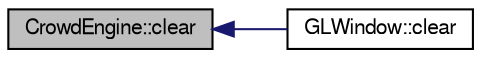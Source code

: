 digraph "CrowdEngine::clear"
{
  edge [fontname="FreeSans",fontsize="10",labelfontname="FreeSans",labelfontsize="10"];
  node [fontname="FreeSans",fontsize="10",shape=record];
  rankdir="LR";
  Node1 [label="CrowdEngine::clear",height=0.2,width=0.4,color="black", fillcolor="grey75", style="filled" fontcolor="black"];
  Node1 -> Node2 [dir="back",color="midnightblue",fontsize="10",style="solid",fontname="FreeSans"];
  Node2 [label="GLWindow::clear",height=0.2,width=0.4,color="black", fillcolor="white", style="filled",URL="$class_g_l_window.html#acf5e5a099d73bdcae25f71c142808e0d"];
}
